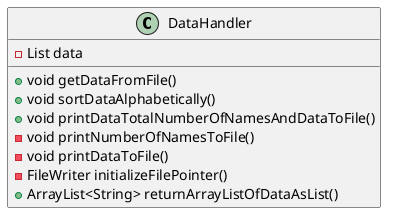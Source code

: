 @startuml
class DataHandler {
    -List data

    +void getDataFromFile()
    +void sortDataAlphabetically()
    +void printDataTotalNumberOfNamesAndDataToFile()
    -void printNumberOfNamesToFile()
    -void printDataToFile()
    -FileWriter initializeFilePointer()
    +ArrayList<String> returnArrayListOfDataAsList()
}
@enduml